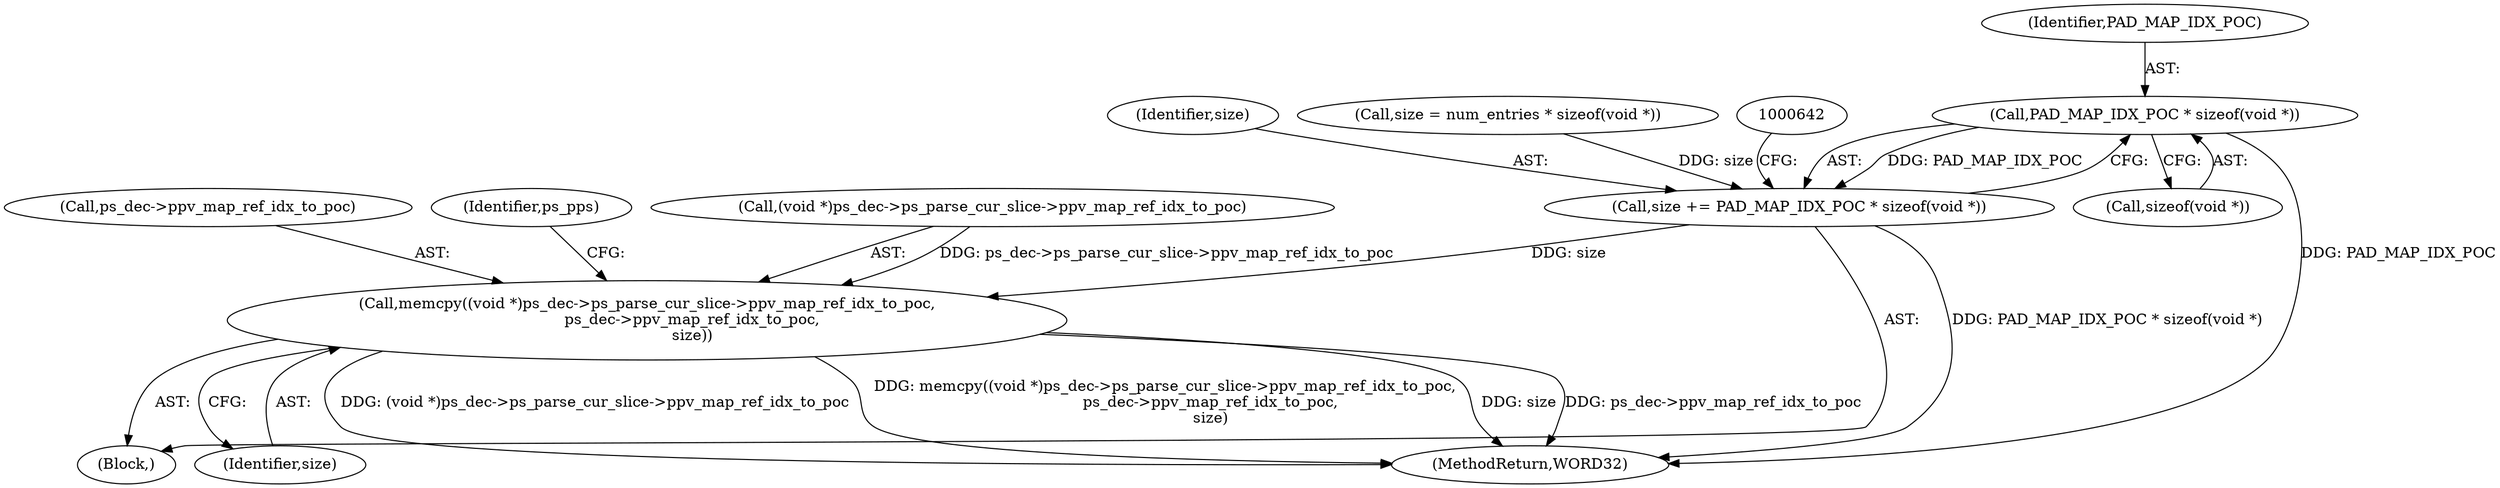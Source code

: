 digraph "0_Android_943323f1d9d3dd5c2634deb26cbe72343ca6b3db_2@API" {
"1000636" [label="(Call,PAD_MAP_IDX_POC * sizeof(void *))"];
"1000634" [label="(Call,size += PAD_MAP_IDX_POC * sizeof(void *))"];
"1000640" [label="(Call,memcpy((void *)ps_dec->ps_parse_cur_slice->ppv_map_ref_idx_to_poc,\n                   ps_dec->ppv_map_ref_idx_to_poc,\n                   size))"];
"1000636" [label="(Call,PAD_MAP_IDX_POC * sizeof(void *))"];
"1000648" [label="(Call,ps_dec->ppv_map_ref_idx_to_poc)"];
"1000635" [label="(Identifier,size)"];
"1000637" [label="(Identifier,PAD_MAP_IDX_POC)"];
"1000609" [label="(Block,)"];
"1000628" [label="(Call,size = num_entries * sizeof(void *))"];
"1000640" [label="(Call,memcpy((void *)ps_dec->ps_parse_cur_slice->ppv_map_ref_idx_to_poc,\n                   ps_dec->ppv_map_ref_idx_to_poc,\n                   size))"];
"1000654" [label="(Identifier,ps_pps)"];
"1000651" [label="(Identifier,size)"];
"1000638" [label="(Call,sizeof(void *))"];
"1001025" [label="(MethodReturn,WORD32)"];
"1000634" [label="(Call,size += PAD_MAP_IDX_POC * sizeof(void *))"];
"1000641" [label="(Call,(void *)ps_dec->ps_parse_cur_slice->ppv_map_ref_idx_to_poc)"];
"1000636" -> "1000634"  [label="AST: "];
"1000636" -> "1000638"  [label="CFG: "];
"1000637" -> "1000636"  [label="AST: "];
"1000638" -> "1000636"  [label="AST: "];
"1000634" -> "1000636"  [label="CFG: "];
"1000636" -> "1001025"  [label="DDG: PAD_MAP_IDX_POC"];
"1000636" -> "1000634"  [label="DDG: PAD_MAP_IDX_POC"];
"1000634" -> "1000609"  [label="AST: "];
"1000635" -> "1000634"  [label="AST: "];
"1000642" -> "1000634"  [label="CFG: "];
"1000634" -> "1001025"  [label="DDG: PAD_MAP_IDX_POC * sizeof(void *)"];
"1000628" -> "1000634"  [label="DDG: size"];
"1000634" -> "1000640"  [label="DDG: size"];
"1000640" -> "1000609"  [label="AST: "];
"1000640" -> "1000651"  [label="CFG: "];
"1000641" -> "1000640"  [label="AST: "];
"1000648" -> "1000640"  [label="AST: "];
"1000651" -> "1000640"  [label="AST: "];
"1000654" -> "1000640"  [label="CFG: "];
"1000640" -> "1001025"  [label="DDG: (void *)ps_dec->ps_parse_cur_slice->ppv_map_ref_idx_to_poc"];
"1000640" -> "1001025"  [label="DDG: memcpy((void *)ps_dec->ps_parse_cur_slice->ppv_map_ref_idx_to_poc,\n                   ps_dec->ppv_map_ref_idx_to_poc,\n                   size)"];
"1000640" -> "1001025"  [label="DDG: size"];
"1000640" -> "1001025"  [label="DDG: ps_dec->ppv_map_ref_idx_to_poc"];
"1000641" -> "1000640"  [label="DDG: ps_dec->ps_parse_cur_slice->ppv_map_ref_idx_to_poc"];
}

